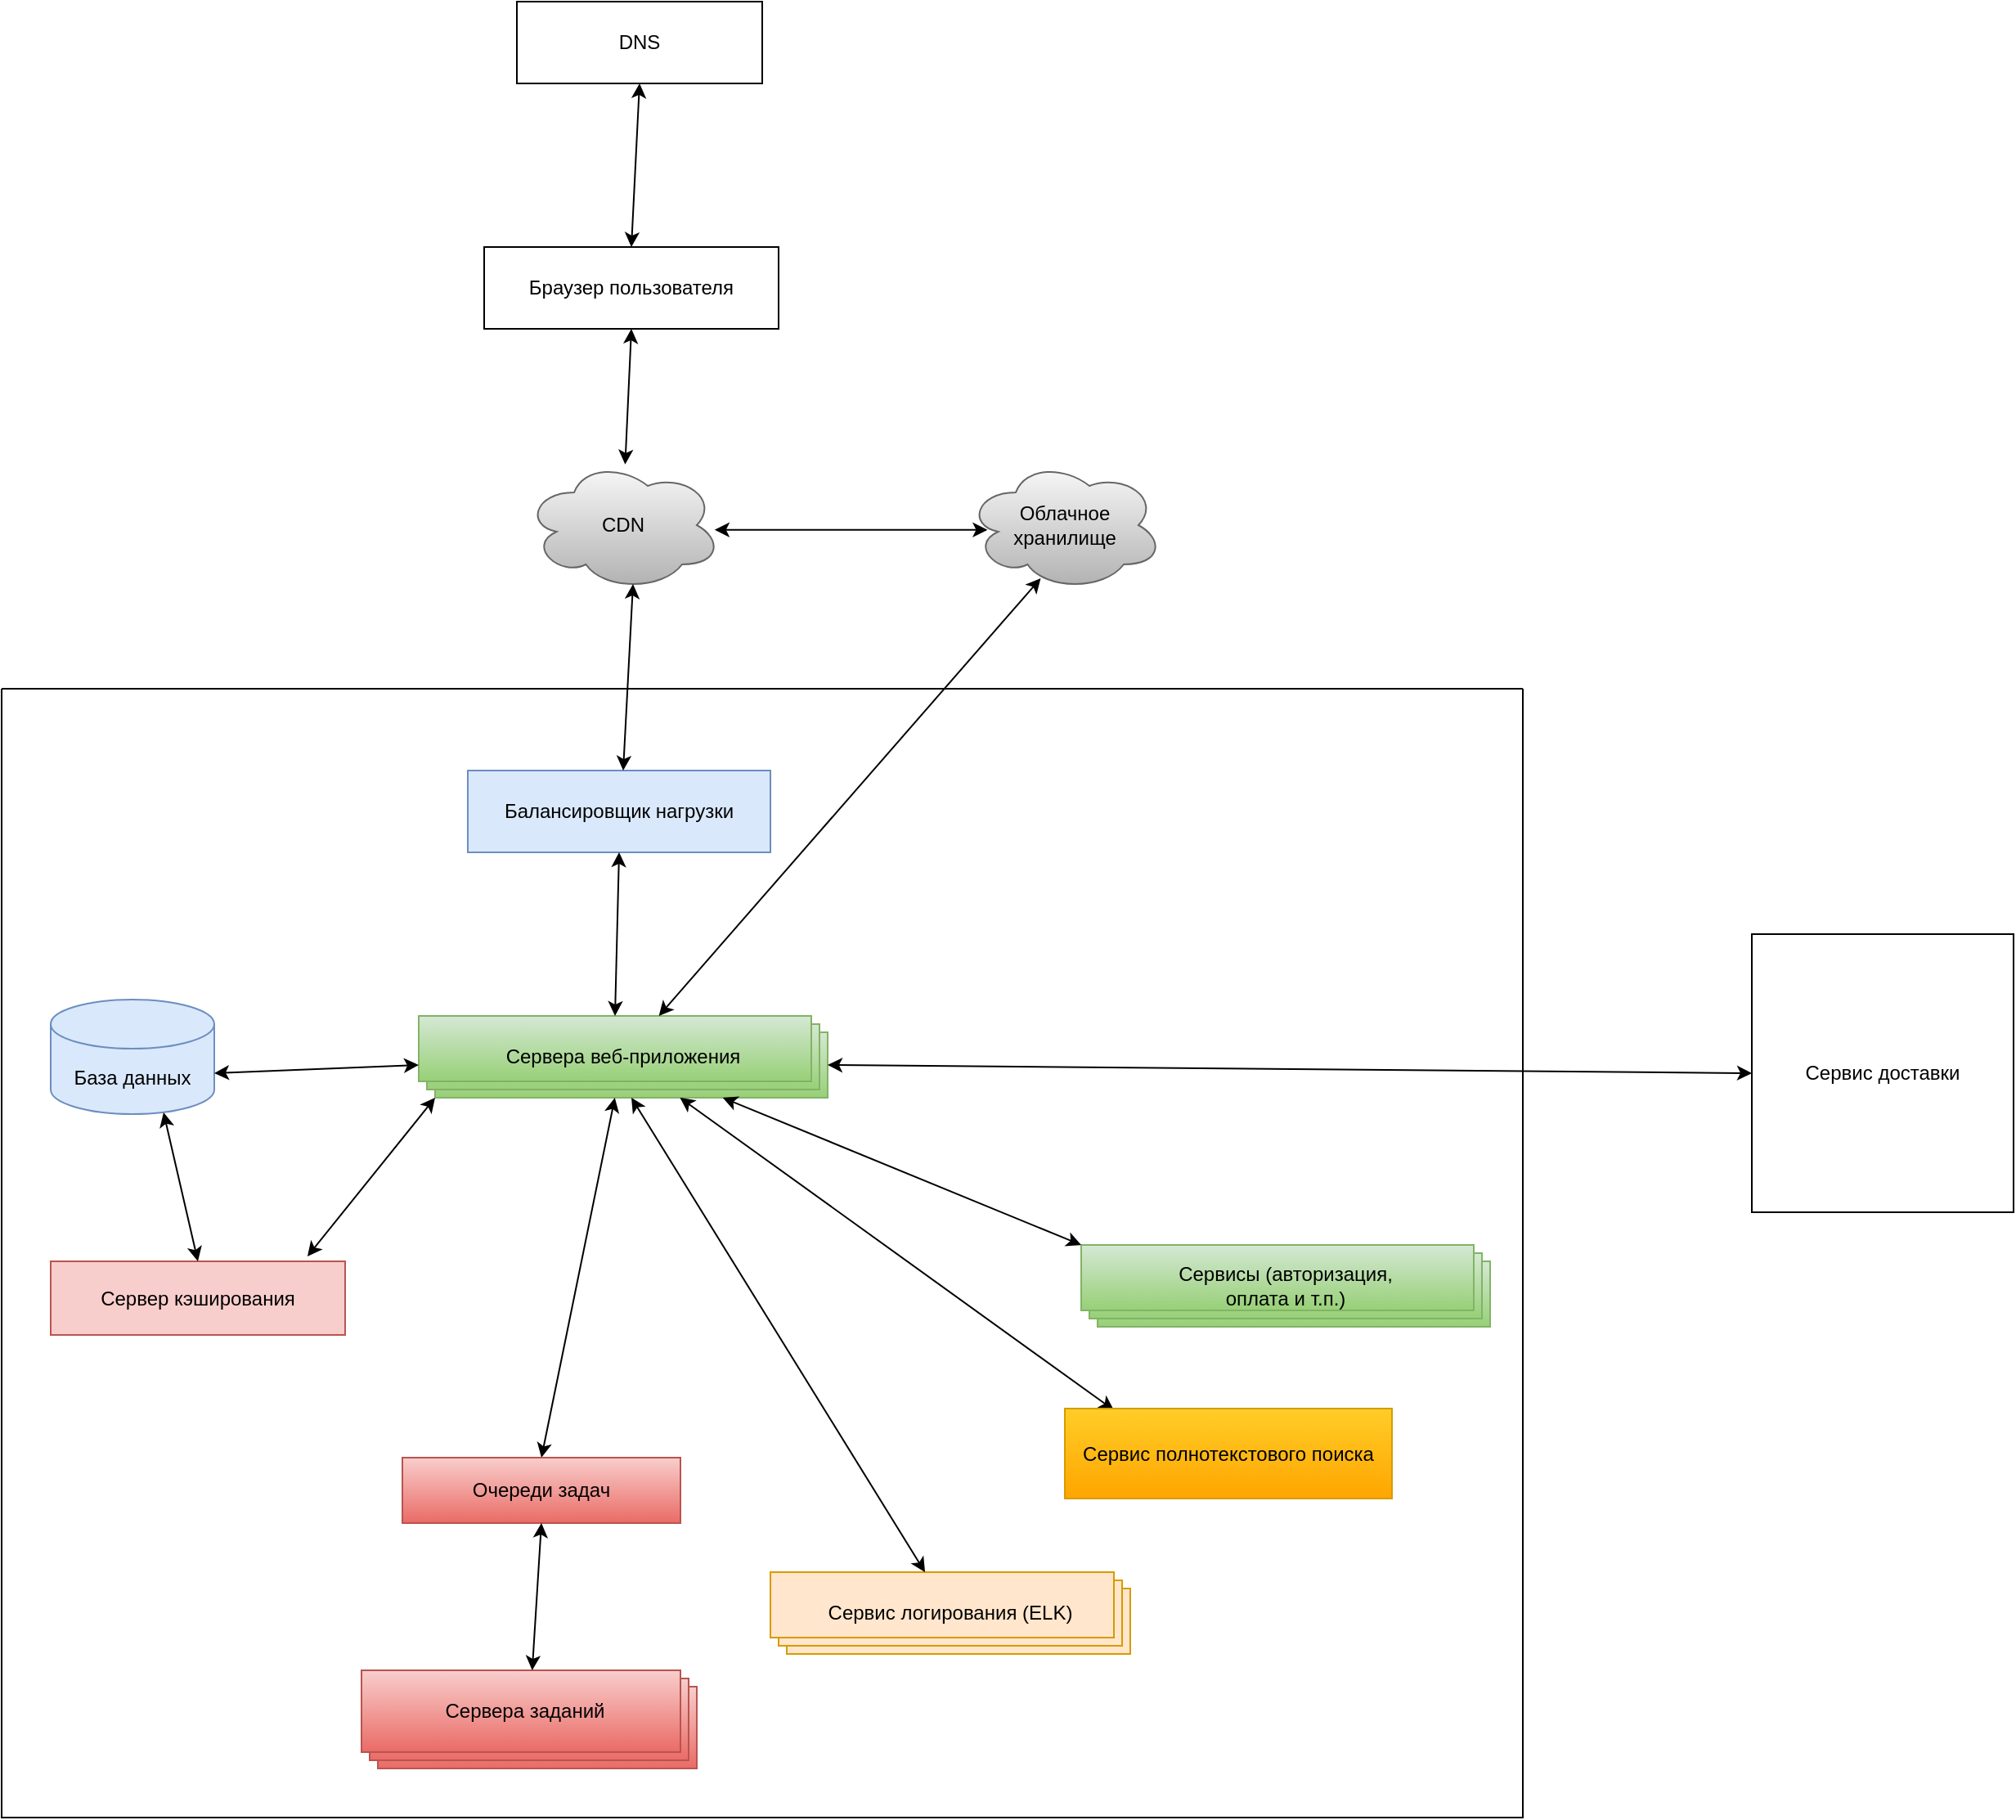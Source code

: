 <mxfile version="24.4.10" type="device">
  <diagram name="Страница — 1" id="h9bOq6ax1E0G1XFjKNue">
    <mxGraphModel dx="1678" dy="2102" grid="1" gridSize="10" guides="1" tooltips="1" connect="1" arrows="1" fold="1" page="1" pageScale="1" pageWidth="827" pageHeight="1169" math="0" shadow="0">
      <root>
        <mxCell id="0" />
        <mxCell id="1" parent="0" />
        <mxCell id="eEyTCwE2s5_lSgSdZJna-1" value="Браузер пользователя" style="rounded=0;whiteSpace=wrap;html=1;" parent="1" vertex="1">
          <mxGeometry x="335" y="140" width="180" height="50" as="geometry" />
        </mxCell>
        <mxCell id="eEyTCwE2s5_lSgSdZJna-2" value="DNS" style="rounded=0;whiteSpace=wrap;html=1;" parent="1" vertex="1">
          <mxGeometry x="355" y="-10" width="150" height="50" as="geometry" />
        </mxCell>
        <mxCell id="eEyTCwE2s5_lSgSdZJna-3" value="Балансировщик нагрузки" style="rounded=0;whiteSpace=wrap;html=1;fillColor=#dae8fc;strokeColor=#6c8ebf;" parent="1" vertex="1">
          <mxGeometry x="325" y="460" width="185" height="50" as="geometry" />
        </mxCell>
        <mxCell id="eEyTCwE2s5_lSgSdZJna-4" value="" style="verticalLabelPosition=bottom;verticalAlign=top;html=1;shape=mxgraph.basic.layered_rect;dx=10;outlineConnect=0;whiteSpace=wrap;fillColor=#d5e8d4;gradientColor=#97d077;strokeColor=#82b366;" parent="1" vertex="1">
          <mxGeometry x="295" y="610" width="250" height="50" as="geometry" />
        </mxCell>
        <mxCell id="eEyTCwE2s5_lSgSdZJna-7" value="Сервера веб-приложения" style="text;html=1;align=center;verticalAlign=middle;whiteSpace=wrap;rounded=0;" parent="1" vertex="1">
          <mxGeometry x="335" y="620" width="170" height="30" as="geometry" />
        </mxCell>
        <mxCell id="eEyTCwE2s5_lSgSdZJna-10" value="" style="endArrow=classic;startArrow=classic;html=1;rounded=0;exitX=0;exitY=0;exitDx=120;exitDy=0;entryX=0.5;entryY=1;entryDx=0;entryDy=0;exitPerimeter=0;" parent="1" source="eEyTCwE2s5_lSgSdZJna-4" target="eEyTCwE2s5_lSgSdZJna-3" edge="1">
          <mxGeometry width="50" height="50" relative="1" as="geometry">
            <mxPoint x="240" y="345" as="sourcePoint" />
            <mxPoint x="350" y="345" as="targetPoint" />
          </mxGeometry>
        </mxCell>
        <mxCell id="eEyTCwE2s5_lSgSdZJna-11" value="Сервер кэширования" style="rounded=0;whiteSpace=wrap;html=1;fillColor=#f8cecc;strokeColor=#b85450;" parent="1" vertex="1">
          <mxGeometry x="70" y="760" width="180" height="45" as="geometry" />
        </mxCell>
        <mxCell id="eEyTCwE2s5_lSgSdZJna-12" value="База данных" style="shape=cylinder3;whiteSpace=wrap;html=1;boundedLbl=1;backgroundOutline=1;size=15;fillColor=#dae8fc;strokeColor=#6c8ebf;" parent="1" vertex="1">
          <mxGeometry x="70" y="600" width="100" height="70" as="geometry" />
        </mxCell>
        <mxCell id="eEyTCwE2s5_lSgSdZJna-13" value="" style="endArrow=classic;startArrow=classic;html=1;rounded=0;exitX=1;exitY=0;exitDx=0;exitDy=45;exitPerimeter=0;entryX=0;entryY=0;entryDx=0;entryDy=30;entryPerimeter=0;" parent="1" source="eEyTCwE2s5_lSgSdZJna-12" target="eEyTCwE2s5_lSgSdZJna-4" edge="1">
          <mxGeometry width="50" height="50" relative="1" as="geometry">
            <mxPoint x="230" y="700" as="sourcePoint" />
            <mxPoint x="280" y="650" as="targetPoint" />
          </mxGeometry>
        </mxCell>
        <mxCell id="eEyTCwE2s5_lSgSdZJna-14" value="" style="endArrow=classic;startArrow=classic;html=1;rounded=0;exitX=0.872;exitY=-0.067;exitDx=0;exitDy=0;exitPerimeter=0;entryX=0;entryY=0;entryDx=10;entryDy=50;entryPerimeter=0;" parent="1" source="eEyTCwE2s5_lSgSdZJna-11" target="eEyTCwE2s5_lSgSdZJna-4" edge="1">
          <mxGeometry width="50" height="50" relative="1" as="geometry">
            <mxPoint x="230" y="700" as="sourcePoint" />
            <mxPoint x="280" y="650" as="targetPoint" />
          </mxGeometry>
        </mxCell>
        <mxCell id="eEyTCwE2s5_lSgSdZJna-15" value="" style="endArrow=classic;startArrow=classic;html=1;rounded=0;exitX=0.5;exitY=0;exitDx=0;exitDy=0;entryX=0.69;entryY=0.986;entryDx=0;entryDy=0;entryPerimeter=0;" parent="1" source="eEyTCwE2s5_lSgSdZJna-11" target="eEyTCwE2s5_lSgSdZJna-12" edge="1">
          <mxGeometry width="50" height="50" relative="1" as="geometry">
            <mxPoint x="230" y="700" as="sourcePoint" />
            <mxPoint x="280" y="650" as="targetPoint" />
          </mxGeometry>
        </mxCell>
        <mxCell id="eEyTCwE2s5_lSgSdZJna-17" value="" style="verticalLabelPosition=bottom;verticalAlign=top;html=1;shape=mxgraph.basic.layered_rect;dx=10;outlineConnect=0;whiteSpace=wrap;fillColor=#f8cecc;gradientColor=#ea6b66;strokeColor=#b85450;" parent="1" vertex="1">
          <mxGeometry x="260" y="1010" width="205" height="60" as="geometry" />
        </mxCell>
        <mxCell id="eEyTCwE2s5_lSgSdZJna-19" value="" style="endArrow=classic;startArrow=classic;html=1;rounded=0;exitX=0.5;exitY=0;exitDx=0;exitDy=0;" parent="1" source="eEyTCwE2s5_lSgSdZJna-16" target="eEyTCwE2s5_lSgSdZJna-4" edge="1">
          <mxGeometry width="50" height="50" relative="1" as="geometry">
            <mxPoint x="360" y="770" as="sourcePoint" />
            <mxPoint x="410" y="720" as="targetPoint" />
          </mxGeometry>
        </mxCell>
        <mxCell id="eEyTCwE2s5_lSgSdZJna-23" value="" style="endArrow=classic;startArrow=classic;html=1;rounded=0;exitX=0.15;exitY=0.018;exitDx=0;exitDy=0;exitPerimeter=0;" parent="1" source="eEyTCwE2s5_lSgSdZJna-21" target="eEyTCwE2s5_lSgSdZJna-4" edge="1">
          <mxGeometry width="50" height="50" relative="1" as="geometry">
            <mxPoint x="500" y="760" as="sourcePoint" />
            <mxPoint x="550" y="710" as="targetPoint" />
          </mxGeometry>
        </mxCell>
        <mxCell id="eEyTCwE2s5_lSgSdZJna-24" value="CDN" style="ellipse;shape=cloud;whiteSpace=wrap;html=1;fillColor=#f5f5f5;strokeColor=#666666;gradientColor=#b3b3b3;" parent="1" vertex="1">
          <mxGeometry x="360" y="270" width="120" height="80" as="geometry" />
        </mxCell>
        <mxCell id="eEyTCwE2s5_lSgSdZJna-61" value="" style="verticalLabelPosition=bottom;verticalAlign=top;html=1;shape=mxgraph.basic.layered_rect;dx=10;outlineConnect=0;whiteSpace=wrap;fillColor=#d5e8d4;gradientColor=#97d077;strokeColor=#82b366;" parent="1" vertex="1">
          <mxGeometry x="700" y="750" width="250" height="50" as="geometry" />
        </mxCell>
        <mxCell id="eEyTCwE2s5_lSgSdZJna-62" value="Сервисы (авторизация, оплата и т.п.)" style="text;html=1;align=center;verticalAlign=middle;whiteSpace=wrap;rounded=0;" parent="1" vertex="1">
          <mxGeometry x="740" y="760" width="170" height="30" as="geometry" />
        </mxCell>
        <mxCell id="eEyTCwE2s5_lSgSdZJna-63" value="" style="endArrow=classic;startArrow=classic;html=1;rounded=0;exitX=0;exitY=0;exitDx=0;exitDy=0;exitPerimeter=0;" parent="1" source="eEyTCwE2s5_lSgSdZJna-61" target="eEyTCwE2s5_lSgSdZJna-4" edge="1">
          <mxGeometry width="50" height="50" relative="1" as="geometry">
            <mxPoint x="750" y="760" as="sourcePoint" />
            <mxPoint x="800" y="710" as="targetPoint" />
          </mxGeometry>
        </mxCell>
        <mxCell id="eEyTCwE2s5_lSgSdZJna-64" value="" style="swimlane;startSize=0;" parent="1" vertex="1">
          <mxGeometry x="40" y="410" width="930" height="690" as="geometry" />
        </mxCell>
        <mxCell id="eEyTCwE2s5_lSgSdZJna-16" value="Очереди задач" style="rounded=0;whiteSpace=wrap;html=1;fillColor=#f8cecc;gradientColor=#ea6b66;strokeColor=#b85450;" parent="eEyTCwE2s5_lSgSdZJna-64" vertex="1">
          <mxGeometry x="245" y="470" width="170" height="40" as="geometry" />
        </mxCell>
        <mxCell id="eEyTCwE2s5_lSgSdZJna-18" value="Сервера заданий" style="text;html=1;align=center;verticalAlign=middle;whiteSpace=wrap;rounded=0;" parent="eEyTCwE2s5_lSgSdZJna-64" vertex="1">
          <mxGeometry x="245" y="610" width="150" height="30" as="geometry" />
        </mxCell>
        <mxCell id="eEyTCwE2s5_lSgSdZJna-20" value="" style="endArrow=classic;startArrow=classic;html=1;rounded=0;entryX=0.5;entryY=1;entryDx=0;entryDy=0;" parent="eEyTCwE2s5_lSgSdZJna-64" source="eEyTCwE2s5_lSgSdZJna-17" target="eEyTCwE2s5_lSgSdZJna-16" edge="1">
          <mxGeometry width="50" height="50" relative="1" as="geometry">
            <mxPoint x="320" y="360" as="sourcePoint" />
            <mxPoint x="370" y="310" as="targetPoint" />
          </mxGeometry>
        </mxCell>
        <mxCell id="eEyTCwE2s5_lSgSdZJna-21" value="Сервис полнотекстового поиска" style="rounded=0;whiteSpace=wrap;html=1;fillColor=#ffcd28;gradientColor=#ffa500;strokeColor=#d79b00;" parent="eEyTCwE2s5_lSgSdZJna-64" vertex="1">
          <mxGeometry x="650" y="440" width="200" height="55" as="geometry" />
        </mxCell>
        <mxCell id="2BeDJbKTuqoePtVdacSy-1" value="" style="verticalLabelPosition=bottom;verticalAlign=top;html=1;shape=mxgraph.basic.layered_rect;dx=10;outlineConnect=0;whiteSpace=wrap;fillColor=#ffe6cc;strokeColor=#d79b00;" vertex="1" parent="eEyTCwE2s5_lSgSdZJna-64">
          <mxGeometry x="470" y="540" width="220" height="50" as="geometry" />
        </mxCell>
        <mxCell id="2BeDJbKTuqoePtVdacSy-2" value="Сервис логирования (ELK)" style="text;html=1;align=center;verticalAlign=middle;whiteSpace=wrap;rounded=0;" vertex="1" parent="eEyTCwE2s5_lSgSdZJna-64">
          <mxGeometry x="495" y="550" width="170" height="30" as="geometry" />
        </mxCell>
        <mxCell id="eEyTCwE2s5_lSgSdZJna-25" value="Облачное хранилище" style="ellipse;shape=cloud;whiteSpace=wrap;html=1;fillColor=#f5f5f5;gradientColor=#b3b3b3;strokeColor=#666666;" parent="1" vertex="1">
          <mxGeometry x="630" y="270" width="120" height="80" as="geometry" />
        </mxCell>
        <mxCell id="eEyTCwE2s5_lSgSdZJna-65" value="" style="endArrow=classic;startArrow=classic;html=1;rounded=0;entryX=0.5;entryY=1;entryDx=0;entryDy=0;exitX=0.5;exitY=0;exitDx=0;exitDy=0;" parent="1" source="eEyTCwE2s5_lSgSdZJna-1" target="eEyTCwE2s5_lSgSdZJna-2" edge="1">
          <mxGeometry width="50" height="50" relative="1" as="geometry">
            <mxPoint x="410" y="250" as="sourcePoint" />
            <mxPoint x="460" y="200" as="targetPoint" />
          </mxGeometry>
        </mxCell>
        <mxCell id="eEyTCwE2s5_lSgSdZJna-66" value="" style="endArrow=classic;startArrow=classic;html=1;rounded=0;entryX=0.5;entryY=1;entryDx=0;entryDy=0;exitX=0.51;exitY=0.036;exitDx=0;exitDy=0;exitPerimeter=0;" parent="1" source="eEyTCwE2s5_lSgSdZJna-24" target="eEyTCwE2s5_lSgSdZJna-1" edge="1">
          <mxGeometry width="50" height="50" relative="1" as="geometry">
            <mxPoint x="410" y="250" as="sourcePoint" />
            <mxPoint x="460" y="200" as="targetPoint" />
          </mxGeometry>
        </mxCell>
        <mxCell id="eEyTCwE2s5_lSgSdZJna-67" value="" style="endArrow=classic;startArrow=classic;html=1;rounded=0;exitX=0.966;exitY=0.536;exitDx=0;exitDy=0;exitPerimeter=0;entryX=0.106;entryY=0.536;entryDx=0;entryDy=0;entryPerimeter=0;" parent="1" source="eEyTCwE2s5_lSgSdZJna-24" target="eEyTCwE2s5_lSgSdZJna-25" edge="1">
          <mxGeometry width="50" height="50" relative="1" as="geometry">
            <mxPoint x="410" y="250" as="sourcePoint" />
            <mxPoint x="460" y="200" as="targetPoint" />
          </mxGeometry>
        </mxCell>
        <mxCell id="eEyTCwE2s5_lSgSdZJna-68" value="" style="endArrow=classic;startArrow=classic;html=1;rounded=0;exitX=0.55;exitY=0.95;exitDx=0;exitDy=0;exitPerimeter=0;" parent="1" source="eEyTCwE2s5_lSgSdZJna-24" edge="1">
          <mxGeometry width="50" height="50" relative="1" as="geometry">
            <mxPoint x="280" y="290" as="sourcePoint" />
            <mxPoint x="420" y="460" as="targetPoint" />
          </mxGeometry>
        </mxCell>
        <mxCell id="eEyTCwE2s5_lSgSdZJna-69" value="Сервис доставки" style="rounded=0;whiteSpace=wrap;html=1;" parent="1" vertex="1">
          <mxGeometry x="1110" y="560" width="160" height="170" as="geometry" />
        </mxCell>
        <mxCell id="eEyTCwE2s5_lSgSdZJna-70" value="" style="endArrow=classic;startArrow=classic;html=1;rounded=0;entryX=0;entryY=0.5;entryDx=0;entryDy=0;exitX=0;exitY=0;exitDx=250;exitDy=30;exitPerimeter=0;" parent="1" source="eEyTCwE2s5_lSgSdZJna-4" target="eEyTCwE2s5_lSgSdZJna-69" edge="1">
          <mxGeometry width="50" height="50" relative="1" as="geometry">
            <mxPoint x="900" y="750" as="sourcePoint" />
            <mxPoint x="950" y="700" as="targetPoint" />
          </mxGeometry>
        </mxCell>
        <mxCell id="eEyTCwE2s5_lSgSdZJna-71" value="" style="endArrow=classic;startArrow=classic;html=1;rounded=0;entryX=0.377;entryY=0.906;entryDx=0;entryDy=0;entryPerimeter=0;" parent="1" source="eEyTCwE2s5_lSgSdZJna-4" target="eEyTCwE2s5_lSgSdZJna-25" edge="1">
          <mxGeometry width="50" height="50" relative="1" as="geometry">
            <mxPoint x="450" y="490" as="sourcePoint" />
            <mxPoint x="500" y="440" as="targetPoint" />
          </mxGeometry>
        </mxCell>
        <mxCell id="2BeDJbKTuqoePtVdacSy-4" value="" style="endArrow=classic;startArrow=classic;html=1;rounded=0;entryX=0;entryY=0;entryDx=130;entryDy=50;entryPerimeter=0;" edge="1" parent="1" source="2BeDJbKTuqoePtVdacSy-1" target="eEyTCwE2s5_lSgSdZJna-4">
          <mxGeometry width="50" height="50" relative="1" as="geometry">
            <mxPoint x="600" y="880" as="sourcePoint" />
            <mxPoint x="650" y="830" as="targetPoint" />
          </mxGeometry>
        </mxCell>
      </root>
    </mxGraphModel>
  </diagram>
</mxfile>
